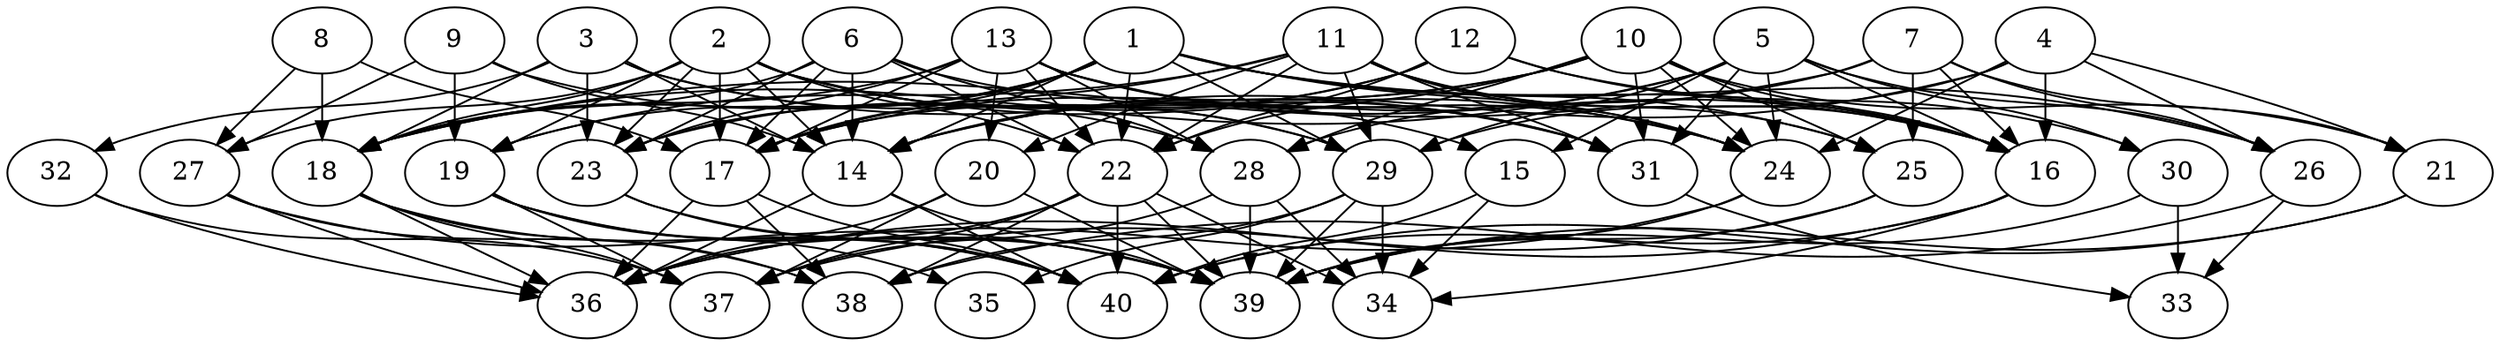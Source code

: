// DAG (tier=3-complex, mode=compute, n=40, ccr=0.475, fat=0.832, density=0.614, regular=0.290, jump=0.264, mindata=1048576, maxdata=16777216)
// DAG automatically generated by daggen at Sun Aug 24 16:33:34 2025
// /home/ermia/Project/Environments/daggen/bin/daggen --dot --ccr 0.475 --fat 0.832 --regular 0.290 --density 0.614 --jump 0.264 --mindata 1048576 --maxdata 16777216 -n 40 
digraph G {
  1 [size="169787428262151904", alpha="0.03", expect_size="84893714131075952"]
  1 -> 14 [size ="391548546056192"]
  1 -> 16 [size ="391548546056192"]
  1 -> 17 [size ="391548546056192"]
  1 -> 18 [size ="391548546056192"]
  1 -> 19 [size ="391548546056192"]
  1 -> 22 [size ="391548546056192"]
  1 -> 23 [size ="391548546056192"]
  1 -> 24 [size ="391548546056192"]
  1 -> 25 [size ="391548546056192"]
  1 -> 26 [size ="391548546056192"]
  1 -> 29 [size ="391548546056192"]
  2 [size="30076236948919208", alpha="0.04", expect_size="15038118474459604"]
  2 -> 14 [size ="560204529795072"]
  2 -> 15 [size ="560204529795072"]
  2 -> 17 [size ="560204529795072"]
  2 -> 18 [size ="560204529795072"]
  2 -> 19 [size ="560204529795072"]
  2 -> 22 [size ="560204529795072"]
  2 -> 23 [size ="560204529795072"]
  2 -> 24 [size ="560204529795072"]
  2 -> 27 [size ="560204529795072"]
  2 -> 29 [size ="560204529795072"]
  3 [size="893256673680949248000", alpha="0.08", expect_size="446628336840474624000"]
  3 -> 14 [size ="742006141747200"]
  3 -> 18 [size ="742006141747200"]
  3 -> 23 [size ="742006141747200"]
  3 -> 29 [size ="742006141747200"]
  3 -> 31 [size ="742006141747200"]
  3 -> 32 [size ="742006141747200"]
  4 [size="148464795098613284864", alpha="0.00", expect_size="74232397549306642432"]
  4 -> 14 [size ="224305010966528"]
  4 -> 16 [size ="224305010966528"]
  4 -> 21 [size ="224305010966528"]
  4 -> 24 [size ="224305010966528"]
  4 -> 26 [size ="224305010966528"]
  4 -> 29 [size ="224305010966528"]
  5 [size="1399347804926858231808", alpha="0.14", expect_size="699673902463429115904"]
  5 -> 14 [size ="1000861002104832"]
  5 -> 15 [size ="1000861002104832"]
  5 -> 16 [size ="1000861002104832"]
  5 -> 18 [size ="1000861002104832"]
  5 -> 24 [size ="1000861002104832"]
  5 -> 26 [size ="1000861002104832"]
  5 -> 29 [size ="1000861002104832"]
  5 -> 30 [size ="1000861002104832"]
  5 -> 31 [size ="1000861002104832"]
  6 [size="3923880893079196008448", alpha="0.12", expect_size="1961940446539598004224"]
  6 -> 14 [size ="1990217456156672"]
  6 -> 17 [size ="1990217456156672"]
  6 -> 18 [size ="1990217456156672"]
  6 -> 22 [size ="1990217456156672"]
  6 -> 23 [size ="1990217456156672"]
  6 -> 28 [size ="1990217456156672"]
  6 -> 31 [size ="1990217456156672"]
  7 [size="58249285457050368", alpha="0.05", expect_size="29124642728525184"]
  7 -> 16 [size ="2170091416322048"]
  7 -> 18 [size ="2170091416322048"]
  7 -> 21 [size ="2170091416322048"]
  7 -> 25 [size ="2170091416322048"]
  7 -> 26 [size ="2170091416322048"]
  7 -> 28 [size ="2170091416322048"]
  8 [size="10044082399934264", alpha="0.19", expect_size="5022041199967132"]
  8 -> 17 [size ="865237402124288"]
  8 -> 18 [size ="865237402124288"]
  8 -> 27 [size ="865237402124288"]
  9 [size="48314526700499960", alpha="0.11", expect_size="24157263350249980"]
  9 -> 14 [size ="49697100136448"]
  9 -> 19 [size ="49697100136448"]
  9 -> 27 [size ="49697100136448"]
  9 -> 28 [size ="49697100136448"]
  10 [size="67728087737248112", alpha="0.13", expect_size="33864043868624056"]
  10 -> 14 [size ="43416289280000"]
  10 -> 16 [size ="43416289280000"]
  10 -> 17 [size ="43416289280000"]
  10 -> 21 [size ="43416289280000"]
  10 -> 22 [size ="43416289280000"]
  10 -> 24 [size ="43416289280000"]
  10 -> 25 [size ="43416289280000"]
  10 -> 28 [size ="43416289280000"]
  10 -> 31 [size ="43416289280000"]
  11 [size="3346540920666428", alpha="0.09", expect_size="1673270460333214"]
  11 -> 16 [size ="101998502346752"]
  11 -> 17 [size ="101998502346752"]
  11 -> 19 [size ="101998502346752"]
  11 -> 20 [size ="101998502346752"]
  11 -> 22 [size ="101998502346752"]
  11 -> 24 [size ="101998502346752"]
  11 -> 25 [size ="101998502346752"]
  11 -> 29 [size ="101998502346752"]
  11 -> 31 [size ="101998502346752"]
  12 [size="4316911870584631066624", alpha="0.12", expect_size="2158455935292315533312"]
  12 -> 16 [size ="2120990754603008"]
  12 -> 17 [size ="2120990754603008"]
  12 -> 22 [size ="2120990754603008"]
  12 -> 23 [size ="2120990754603008"]
  12 -> 30 [size ="2120990754603008"]
  13 [size="16987506450039846", alpha="0.09", expect_size="8493753225019923"]
  13 -> 16 [size ="654643243778048"]
  13 -> 17 [size ="654643243778048"]
  13 -> 18 [size ="654643243778048"]
  13 -> 20 [size ="654643243778048"]
  13 -> 22 [size ="654643243778048"]
  13 -> 23 [size ="654643243778048"]
  13 -> 24 [size ="654643243778048"]
  13 -> 28 [size ="654643243778048"]
  13 -> 31 [size ="654643243778048"]
  14 [size="3094231756946049024", alpha="0.14", expect_size="1547115878473024512"]
  14 -> 36 [size ="1202730731307008"]
  14 -> 39 [size ="1202730731307008"]
  14 -> 40 [size ="1202730731307008"]
  15 [size="210271778547700896", alpha="0.15", expect_size="105135889273850448"]
  15 -> 34 [size ="109988416585728"]
  15 -> 40 [size ="109988416585728"]
  16 [size="1779485955645658628096", alpha="0.16", expect_size="889742977822829314048"]
  16 -> 34 [size ="1174770494210048"]
  16 -> 36 [size ="1174770494210048"]
  16 -> 40 [size ="1174770494210048"]
  17 [size="60977920103209872", alpha="0.03", expect_size="30488960051604936"]
  17 -> 36 [size ="25896043937792"]
  17 -> 38 [size ="25896043937792"]
  17 -> 40 [size ="25896043937792"]
  18 [size="260087351046552960", alpha="0.11", expect_size="130043675523276480"]
  18 -> 36 [size ="402978334834688"]
  18 -> 37 [size ="402978334834688"]
  18 -> 38 [size ="402978334834688"]
  18 -> 40 [size ="402978334834688"]
  19 [size="927302056458330308608", alpha="0.10", expect_size="463651028229165154304"]
  19 -> 35 [size ="760742131269632"]
  19 -> 37 [size ="760742131269632"]
  19 -> 39 [size ="760742131269632"]
  19 -> 40 [size ="760742131269632"]
  20 [size="342558013982127423488", alpha="0.18", expect_size="171279006991063711744"]
  20 -> 36 [size ="391663176384512"]
  20 -> 37 [size ="391663176384512"]
  20 -> 39 [size ="391663176384512"]
  21 [size="1978176348554260381696", alpha="0.09", expect_size="989088174277130190848"]
  21 -> 39 [size ="1260665855541248"]
  21 -> 40 [size ="1260665855541248"]
  22 [size="156352480386423455744", alpha="0.09", expect_size="78176240193211727872"]
  22 -> 34 [size ="232180907245568"]
  22 -> 36 [size ="232180907245568"]
  22 -> 37 [size ="232180907245568"]
  22 -> 38 [size ="232180907245568"]
  22 -> 39 [size ="232180907245568"]
  22 -> 40 [size ="232180907245568"]
  23 [size="26272064688026740", alpha="0.14", expect_size="13136032344013370"]
  23 -> 39 [size ="2240543920750592"]
  23 -> 40 [size ="2240543920750592"]
  24 [size="2983755020140382519296", alpha="0.18", expect_size="1491877510070191259648"]
  24 -> 36 [size ="1658054349160448"]
  24 -> 39 [size ="1658054349160448"]
  25 [size="85301414838117584", alpha="0.04", expect_size="42650707419058792"]
  25 -> 37 [size ="1534718281515008"]
  25 -> 39 [size ="1534718281515008"]
  26 [size="108055856137191536", alpha="0.10", expect_size="54027928068595768"]
  26 -> 33 [size ="2085922682175488"]
  26 -> 38 [size ="2085922682175488"]
  27 [size="38497516862153736", alpha="0.19", expect_size="19248758431076868"]
  27 -> 36 [size ="797769237266432"]
  27 -> 38 [size ="797769237266432"]
  27 -> 39 [size ="797769237266432"]
  28 [size="57751535181204904", alpha="0.17", expect_size="28875767590602452"]
  28 -> 34 [size ="76355534323712"]
  28 -> 37 [size ="76355534323712"]
  28 -> 39 [size ="76355534323712"]
  29 [size="15768622174159012", alpha="0.18", expect_size="7884311087079506"]
  29 -> 34 [size ="915881651601408"]
  29 -> 35 [size ="915881651601408"]
  29 -> 38 [size ="915881651601408"]
  29 -> 39 [size ="915881651601408"]
  30 [size="795876364648448000000", alpha="0.10", expect_size="397938182324224000000"]
  30 -> 33 [size ="687047966720000"]
  30 -> 39 [size ="687047966720000"]
  31 [size="1168294257427666944", alpha="0.07", expect_size="584147128713833472"]
  31 -> 33 [size ="657907922239488"]
  32 [size="29356370207196316", alpha="0.06", expect_size="14678185103598158"]
  32 -> 36 [size ="609075360432128"]
  32 -> 37 [size ="609075360432128"]
  33 [size="18882022106045836", alpha="0.11", expect_size="9441011053022918"]
  34 [size="30243339412368208", alpha="0.13", expect_size="15121669706184104"]
  35 [size="25743622158167544", alpha="0.02", expect_size="12871811079083772"]
  36 [size="267716530515612960", alpha="0.17", expect_size="133858265257806480"]
  37 [size="18399857562325000", alpha="0.02", expect_size="9199928781162500"]
  38 [size="1775429035753472000000", alpha="0.04", expect_size="887714517876736000000"]
  39 [size="1301049140016047980544", alpha="0.02", expect_size="650524570008023990272"]
  40 [size="943461902998304718848", alpha="0.02", expect_size="471730951499152359424"]
}
